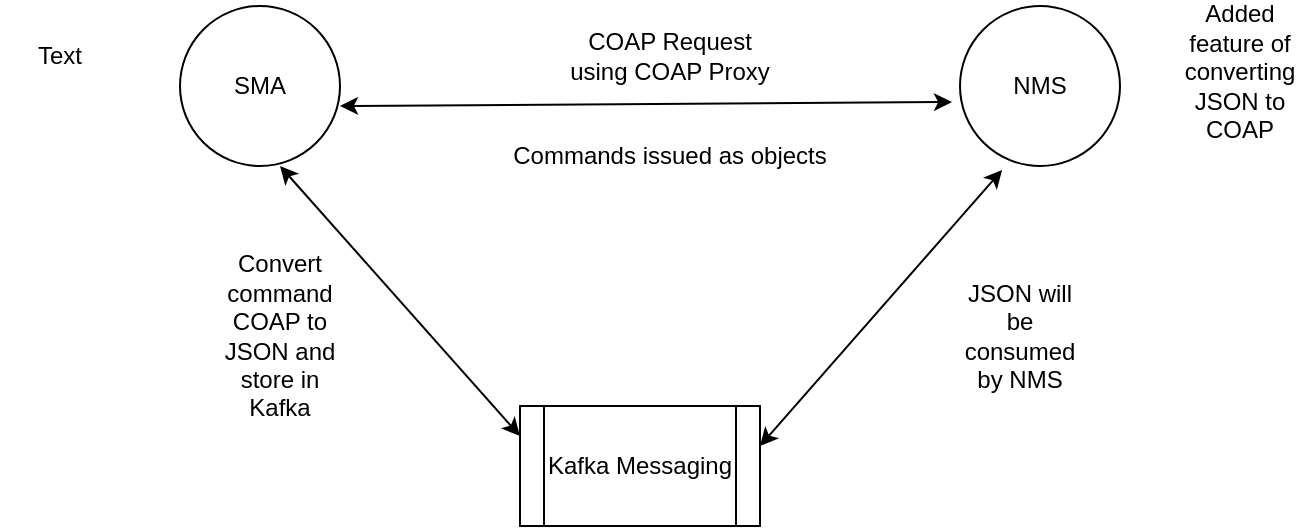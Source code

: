 <mxfile version="22.1.3" type="github">
  <diagram name="Page-1" id="Lf3JQxb0wxgv_ISOmSbt">
    <mxGraphModel dx="1210" dy="603" grid="1" gridSize="10" guides="1" tooltips="1" connect="1" arrows="1" fold="1" page="1" pageScale="1" pageWidth="850" pageHeight="1100" math="0" shadow="0">
      <root>
        <mxCell id="0" />
        <mxCell id="1" parent="0" />
        <mxCell id="aHWI58V1PaTjwMngAauu-1" value="SMA" style="ellipse;whiteSpace=wrap;html=1;aspect=fixed;" parent="1" vertex="1">
          <mxGeometry x="160" y="120" width="80" height="80" as="geometry" />
        </mxCell>
        <mxCell id="aHWI58V1PaTjwMngAauu-3" value="NMS" style="ellipse;whiteSpace=wrap;html=1;aspect=fixed;" parent="1" vertex="1">
          <mxGeometry x="550" y="120" width="80" height="80" as="geometry" />
        </mxCell>
        <mxCell id="aHWI58V1PaTjwMngAauu-4" value="" style="endArrow=classic;startArrow=classic;html=1;rounded=0;entryX=-0.05;entryY=0.6;entryDx=0;entryDy=0;entryPerimeter=0;" parent="1" target="aHWI58V1PaTjwMngAauu-3" edge="1">
          <mxGeometry width="50" height="50" relative="1" as="geometry">
            <mxPoint x="240" y="170" as="sourcePoint" />
            <mxPoint x="290" y="120" as="targetPoint" />
          </mxGeometry>
        </mxCell>
        <mxCell id="aHWI58V1PaTjwMngAauu-5" value="COAP Request using COAP Proxy" style="text;html=1;strokeColor=none;fillColor=none;align=center;verticalAlign=middle;whiteSpace=wrap;rounded=0;" parent="1" vertex="1">
          <mxGeometry x="350" y="130" width="110" height="30" as="geometry" />
        </mxCell>
        <mxCell id="aHWI58V1PaTjwMngAauu-6" value="Commands issued as objects" style="text;html=1;strokeColor=none;fillColor=none;align=center;verticalAlign=middle;whiteSpace=wrap;rounded=0;" parent="1" vertex="1">
          <mxGeometry x="300" y="180" width="210" height="30" as="geometry" />
        </mxCell>
        <mxCell id="aHWI58V1PaTjwMngAauu-7" value="Kafka Messaging" style="shape=process;whiteSpace=wrap;html=1;backgroundOutline=1;" parent="1" vertex="1">
          <mxGeometry x="330" y="320" width="120" height="60" as="geometry" />
        </mxCell>
        <mxCell id="aHWI58V1PaTjwMngAauu-8" value="" style="endArrow=classic;startArrow=classic;html=1;rounded=0;exitX=0;exitY=0.25;exitDx=0;exitDy=0;" parent="1" source="aHWI58V1PaTjwMngAauu-7" edge="1">
          <mxGeometry width="50" height="50" relative="1" as="geometry">
            <mxPoint x="160" y="250" as="sourcePoint" />
            <mxPoint x="210" y="200" as="targetPoint" />
          </mxGeometry>
        </mxCell>
        <mxCell id="aHWI58V1PaTjwMngAauu-9" value="" style="endArrow=classic;startArrow=classic;html=1;rounded=0;entryX=0.263;entryY=1.025;entryDx=0;entryDy=0;entryPerimeter=0;" parent="1" target="aHWI58V1PaTjwMngAauu-3" edge="1">
          <mxGeometry width="50" height="50" relative="1" as="geometry">
            <mxPoint x="450" y="340" as="sourcePoint" />
            <mxPoint x="500" y="290" as="targetPoint" />
          </mxGeometry>
        </mxCell>
        <mxCell id="aHWI58V1PaTjwMngAauu-10" value="Convert command COAP to JSON and store in Kafka" style="text;html=1;strokeColor=none;fillColor=none;align=center;verticalAlign=middle;whiteSpace=wrap;rounded=0;" parent="1" vertex="1">
          <mxGeometry x="180" y="270" width="60" height="30" as="geometry" />
        </mxCell>
        <mxCell id="aHWI58V1PaTjwMngAauu-11" value="JSON will be consumed by NMS" style="text;html=1;strokeColor=none;fillColor=none;align=center;verticalAlign=middle;whiteSpace=wrap;rounded=0;" parent="1" vertex="1">
          <mxGeometry x="550" y="270" width="60" height="30" as="geometry" />
        </mxCell>
        <mxCell id="aHWI58V1PaTjwMngAauu-12" value="&lt;div&gt;Added feature of converting JSON to COAP&lt;/div&gt;&lt;div&gt;&lt;br&gt;&lt;/div&gt;" style="text;html=1;strokeColor=none;fillColor=none;align=center;verticalAlign=middle;whiteSpace=wrap;rounded=0;" parent="1" vertex="1">
          <mxGeometry x="660" y="145" width="60" height="30" as="geometry" />
        </mxCell>
        <mxCell id="aHWI58V1PaTjwMngAauu-13" value="Text" style="text;html=1;strokeColor=none;fillColor=none;align=center;verticalAlign=middle;whiteSpace=wrap;rounded=0;" parent="1" vertex="1">
          <mxGeometry x="70" y="130" width="60" height="30" as="geometry" />
        </mxCell>
      </root>
    </mxGraphModel>
  </diagram>
</mxfile>

